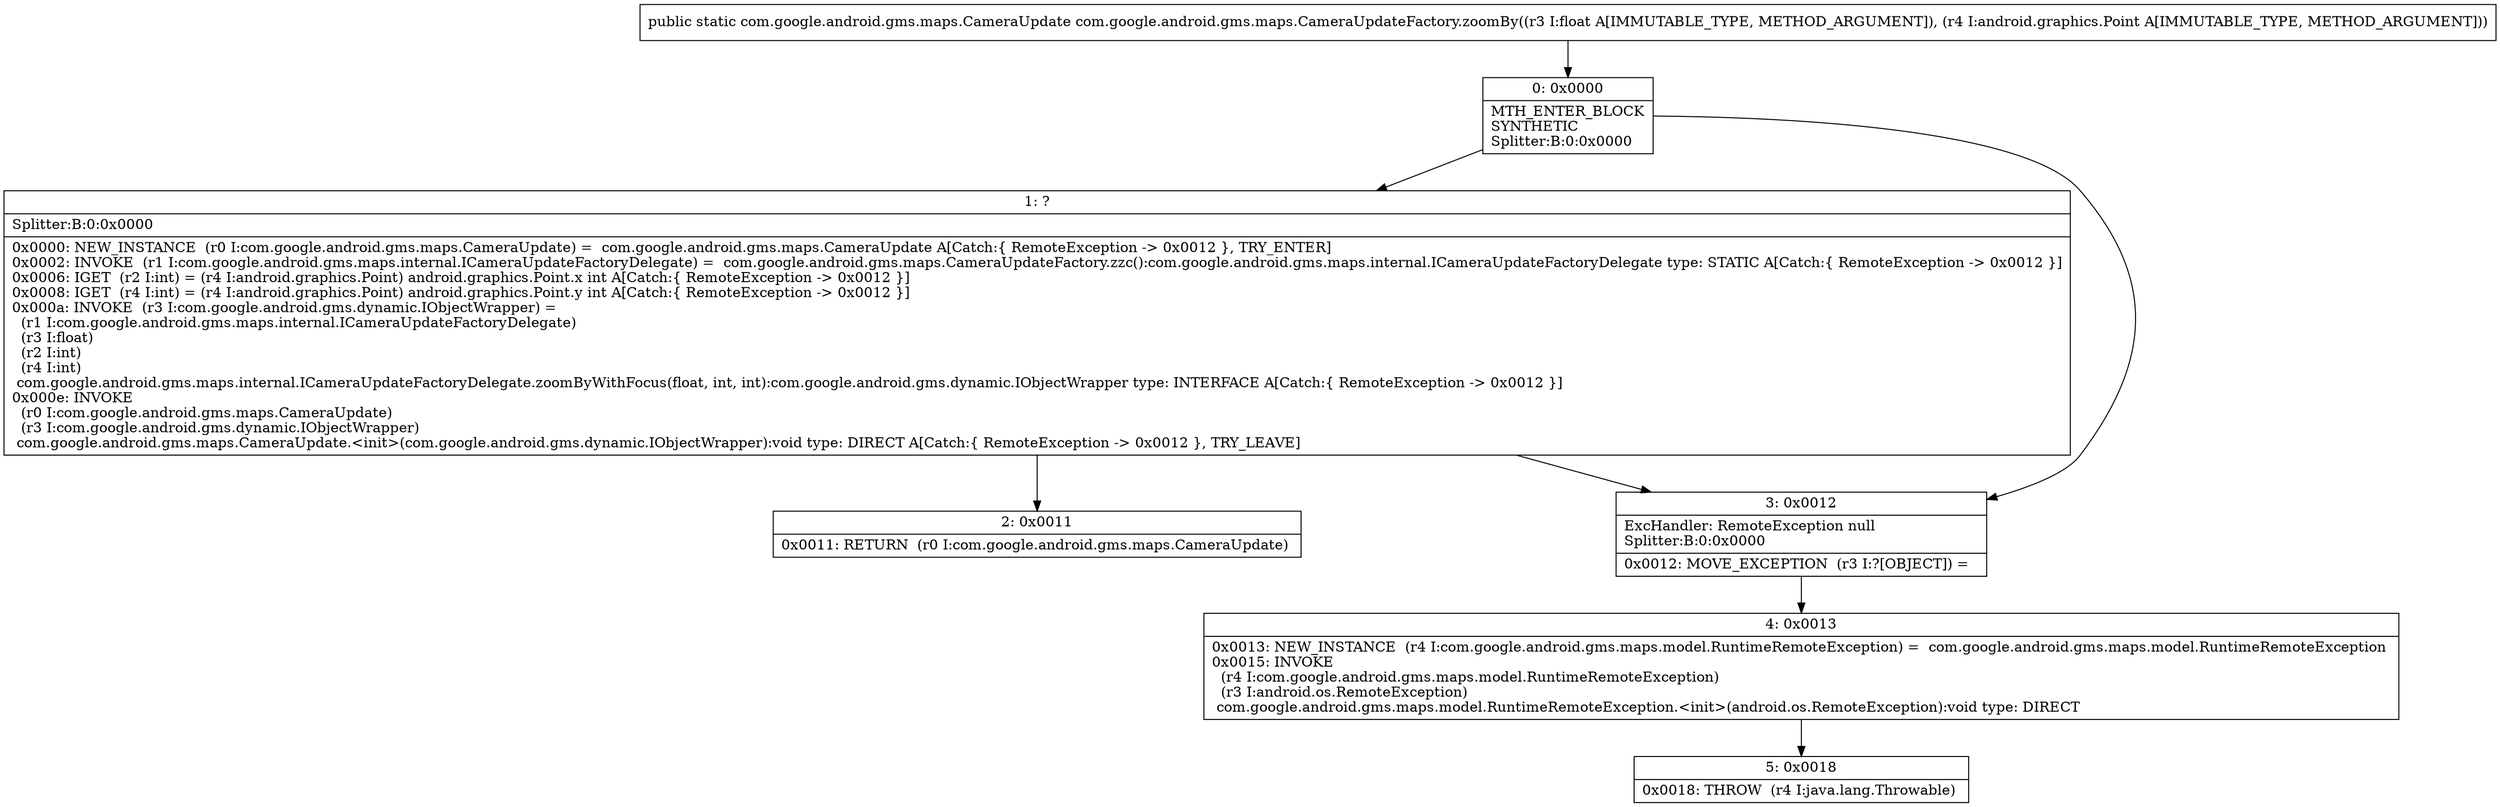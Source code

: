 digraph "CFG forcom.google.android.gms.maps.CameraUpdateFactory.zoomBy(FLandroid\/graphics\/Point;)Lcom\/google\/android\/gms\/maps\/CameraUpdate;" {
Node_0 [shape=record,label="{0\:\ 0x0000|MTH_ENTER_BLOCK\lSYNTHETIC\lSplitter:B:0:0x0000\l}"];
Node_1 [shape=record,label="{1\:\ ?|Splitter:B:0:0x0000\l|0x0000: NEW_INSTANCE  (r0 I:com.google.android.gms.maps.CameraUpdate) =  com.google.android.gms.maps.CameraUpdate A[Catch:\{ RemoteException \-\> 0x0012 \}, TRY_ENTER]\l0x0002: INVOKE  (r1 I:com.google.android.gms.maps.internal.ICameraUpdateFactoryDelegate) =  com.google.android.gms.maps.CameraUpdateFactory.zzc():com.google.android.gms.maps.internal.ICameraUpdateFactoryDelegate type: STATIC A[Catch:\{ RemoteException \-\> 0x0012 \}]\l0x0006: IGET  (r2 I:int) = (r4 I:android.graphics.Point) android.graphics.Point.x int A[Catch:\{ RemoteException \-\> 0x0012 \}]\l0x0008: IGET  (r4 I:int) = (r4 I:android.graphics.Point) android.graphics.Point.y int A[Catch:\{ RemoteException \-\> 0x0012 \}]\l0x000a: INVOKE  (r3 I:com.google.android.gms.dynamic.IObjectWrapper) = \l  (r1 I:com.google.android.gms.maps.internal.ICameraUpdateFactoryDelegate)\l  (r3 I:float)\l  (r2 I:int)\l  (r4 I:int)\l com.google.android.gms.maps.internal.ICameraUpdateFactoryDelegate.zoomByWithFocus(float, int, int):com.google.android.gms.dynamic.IObjectWrapper type: INTERFACE A[Catch:\{ RemoteException \-\> 0x0012 \}]\l0x000e: INVOKE  \l  (r0 I:com.google.android.gms.maps.CameraUpdate)\l  (r3 I:com.google.android.gms.dynamic.IObjectWrapper)\l com.google.android.gms.maps.CameraUpdate.\<init\>(com.google.android.gms.dynamic.IObjectWrapper):void type: DIRECT A[Catch:\{ RemoteException \-\> 0x0012 \}, TRY_LEAVE]\l}"];
Node_2 [shape=record,label="{2\:\ 0x0011|0x0011: RETURN  (r0 I:com.google.android.gms.maps.CameraUpdate) \l}"];
Node_3 [shape=record,label="{3\:\ 0x0012|ExcHandler: RemoteException null\lSplitter:B:0:0x0000\l|0x0012: MOVE_EXCEPTION  (r3 I:?[OBJECT]) =  \l}"];
Node_4 [shape=record,label="{4\:\ 0x0013|0x0013: NEW_INSTANCE  (r4 I:com.google.android.gms.maps.model.RuntimeRemoteException) =  com.google.android.gms.maps.model.RuntimeRemoteException \l0x0015: INVOKE  \l  (r4 I:com.google.android.gms.maps.model.RuntimeRemoteException)\l  (r3 I:android.os.RemoteException)\l com.google.android.gms.maps.model.RuntimeRemoteException.\<init\>(android.os.RemoteException):void type: DIRECT \l}"];
Node_5 [shape=record,label="{5\:\ 0x0018|0x0018: THROW  (r4 I:java.lang.Throwable) \l}"];
MethodNode[shape=record,label="{public static com.google.android.gms.maps.CameraUpdate com.google.android.gms.maps.CameraUpdateFactory.zoomBy((r3 I:float A[IMMUTABLE_TYPE, METHOD_ARGUMENT]), (r4 I:android.graphics.Point A[IMMUTABLE_TYPE, METHOD_ARGUMENT])) }"];
MethodNode -> Node_0;
Node_0 -> Node_1;
Node_0 -> Node_3;
Node_1 -> Node_2;
Node_1 -> Node_3;
Node_3 -> Node_4;
Node_4 -> Node_5;
}

